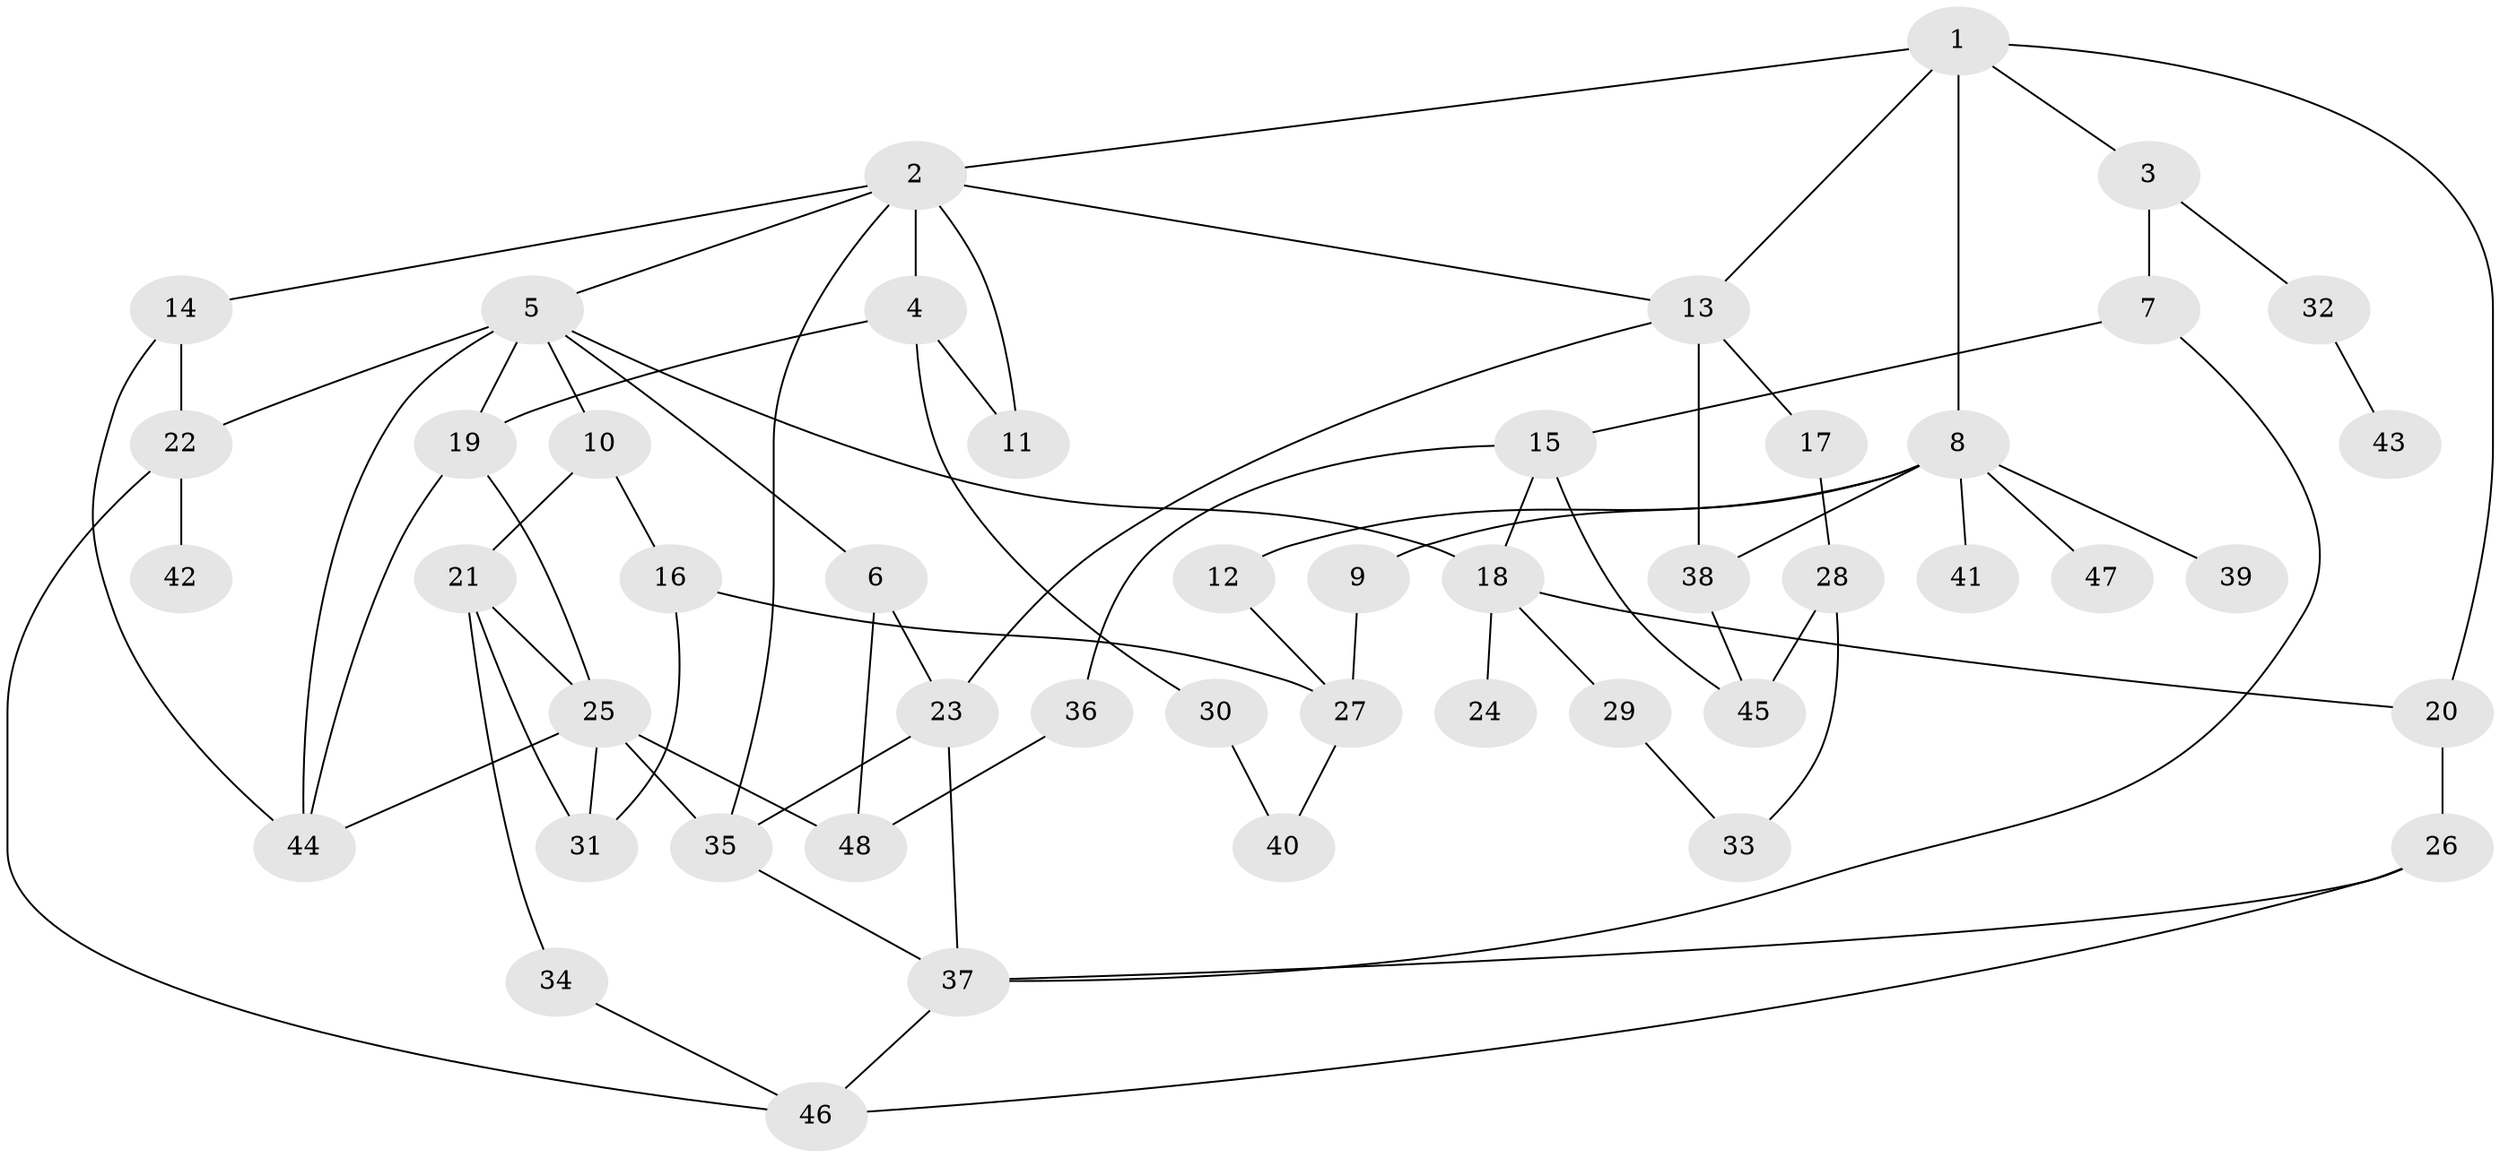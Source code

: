 // original degree distribution, {5: 0.06315789473684211, 7: 0.010526315789473684, 4: 0.10526315789473684, 1: 0.24210526315789474, 8: 0.021052631578947368, 3: 0.25263157894736843, 2: 0.28421052631578947, 6: 0.021052631578947368}
// Generated by graph-tools (version 1.1) at 2025/34/03/09/25 02:34:09]
// undirected, 48 vertices, 77 edges
graph export_dot {
graph [start="1"]
  node [color=gray90,style=filled];
  1;
  2;
  3;
  4;
  5;
  6;
  7;
  8;
  9;
  10;
  11;
  12;
  13;
  14;
  15;
  16;
  17;
  18;
  19;
  20;
  21;
  22;
  23;
  24;
  25;
  26;
  27;
  28;
  29;
  30;
  31;
  32;
  33;
  34;
  35;
  36;
  37;
  38;
  39;
  40;
  41;
  42;
  43;
  44;
  45;
  46;
  47;
  48;
  1 -- 2 [weight=1.0];
  1 -- 3 [weight=1.0];
  1 -- 8 [weight=1.0];
  1 -- 13 [weight=1.0];
  1 -- 20 [weight=1.0];
  2 -- 4 [weight=1.0];
  2 -- 5 [weight=1.0];
  2 -- 11 [weight=1.0];
  2 -- 13 [weight=1.0];
  2 -- 14 [weight=1.0];
  2 -- 35 [weight=1.0];
  3 -- 7 [weight=1.0];
  3 -- 32 [weight=1.0];
  4 -- 11 [weight=1.0];
  4 -- 19 [weight=1.0];
  4 -- 30 [weight=1.0];
  5 -- 6 [weight=1.0];
  5 -- 10 [weight=1.0];
  5 -- 18 [weight=1.0];
  5 -- 19 [weight=1.0];
  5 -- 22 [weight=2.0];
  5 -- 44 [weight=1.0];
  6 -- 23 [weight=1.0];
  6 -- 48 [weight=1.0];
  7 -- 15 [weight=1.0];
  7 -- 37 [weight=1.0];
  8 -- 9 [weight=1.0];
  8 -- 12 [weight=1.0];
  8 -- 38 [weight=1.0];
  8 -- 39 [weight=1.0];
  8 -- 41 [weight=1.0];
  8 -- 47 [weight=1.0];
  9 -- 27 [weight=1.0];
  10 -- 16 [weight=1.0];
  10 -- 21 [weight=1.0];
  12 -- 27 [weight=1.0];
  13 -- 17 [weight=1.0];
  13 -- 23 [weight=1.0];
  13 -- 38 [weight=1.0];
  14 -- 22 [weight=1.0];
  14 -- 44 [weight=1.0];
  15 -- 18 [weight=1.0];
  15 -- 36 [weight=1.0];
  15 -- 45 [weight=1.0];
  16 -- 27 [weight=1.0];
  16 -- 31 [weight=1.0];
  17 -- 28 [weight=1.0];
  18 -- 20 [weight=1.0];
  18 -- 24 [weight=1.0];
  18 -- 29 [weight=1.0];
  19 -- 25 [weight=1.0];
  19 -- 44 [weight=1.0];
  20 -- 26 [weight=1.0];
  21 -- 25 [weight=1.0];
  21 -- 31 [weight=1.0];
  21 -- 34 [weight=1.0];
  22 -- 42 [weight=1.0];
  22 -- 46 [weight=1.0];
  23 -- 35 [weight=1.0];
  23 -- 37 [weight=1.0];
  25 -- 31 [weight=1.0];
  25 -- 35 [weight=2.0];
  25 -- 44 [weight=1.0];
  25 -- 48 [weight=1.0];
  26 -- 37 [weight=1.0];
  26 -- 46 [weight=1.0];
  27 -- 40 [weight=1.0];
  28 -- 33 [weight=1.0];
  28 -- 45 [weight=1.0];
  29 -- 33 [weight=1.0];
  30 -- 40 [weight=1.0];
  32 -- 43 [weight=1.0];
  34 -- 46 [weight=1.0];
  35 -- 37 [weight=1.0];
  36 -- 48 [weight=1.0];
  37 -- 46 [weight=1.0];
  38 -- 45 [weight=1.0];
}
